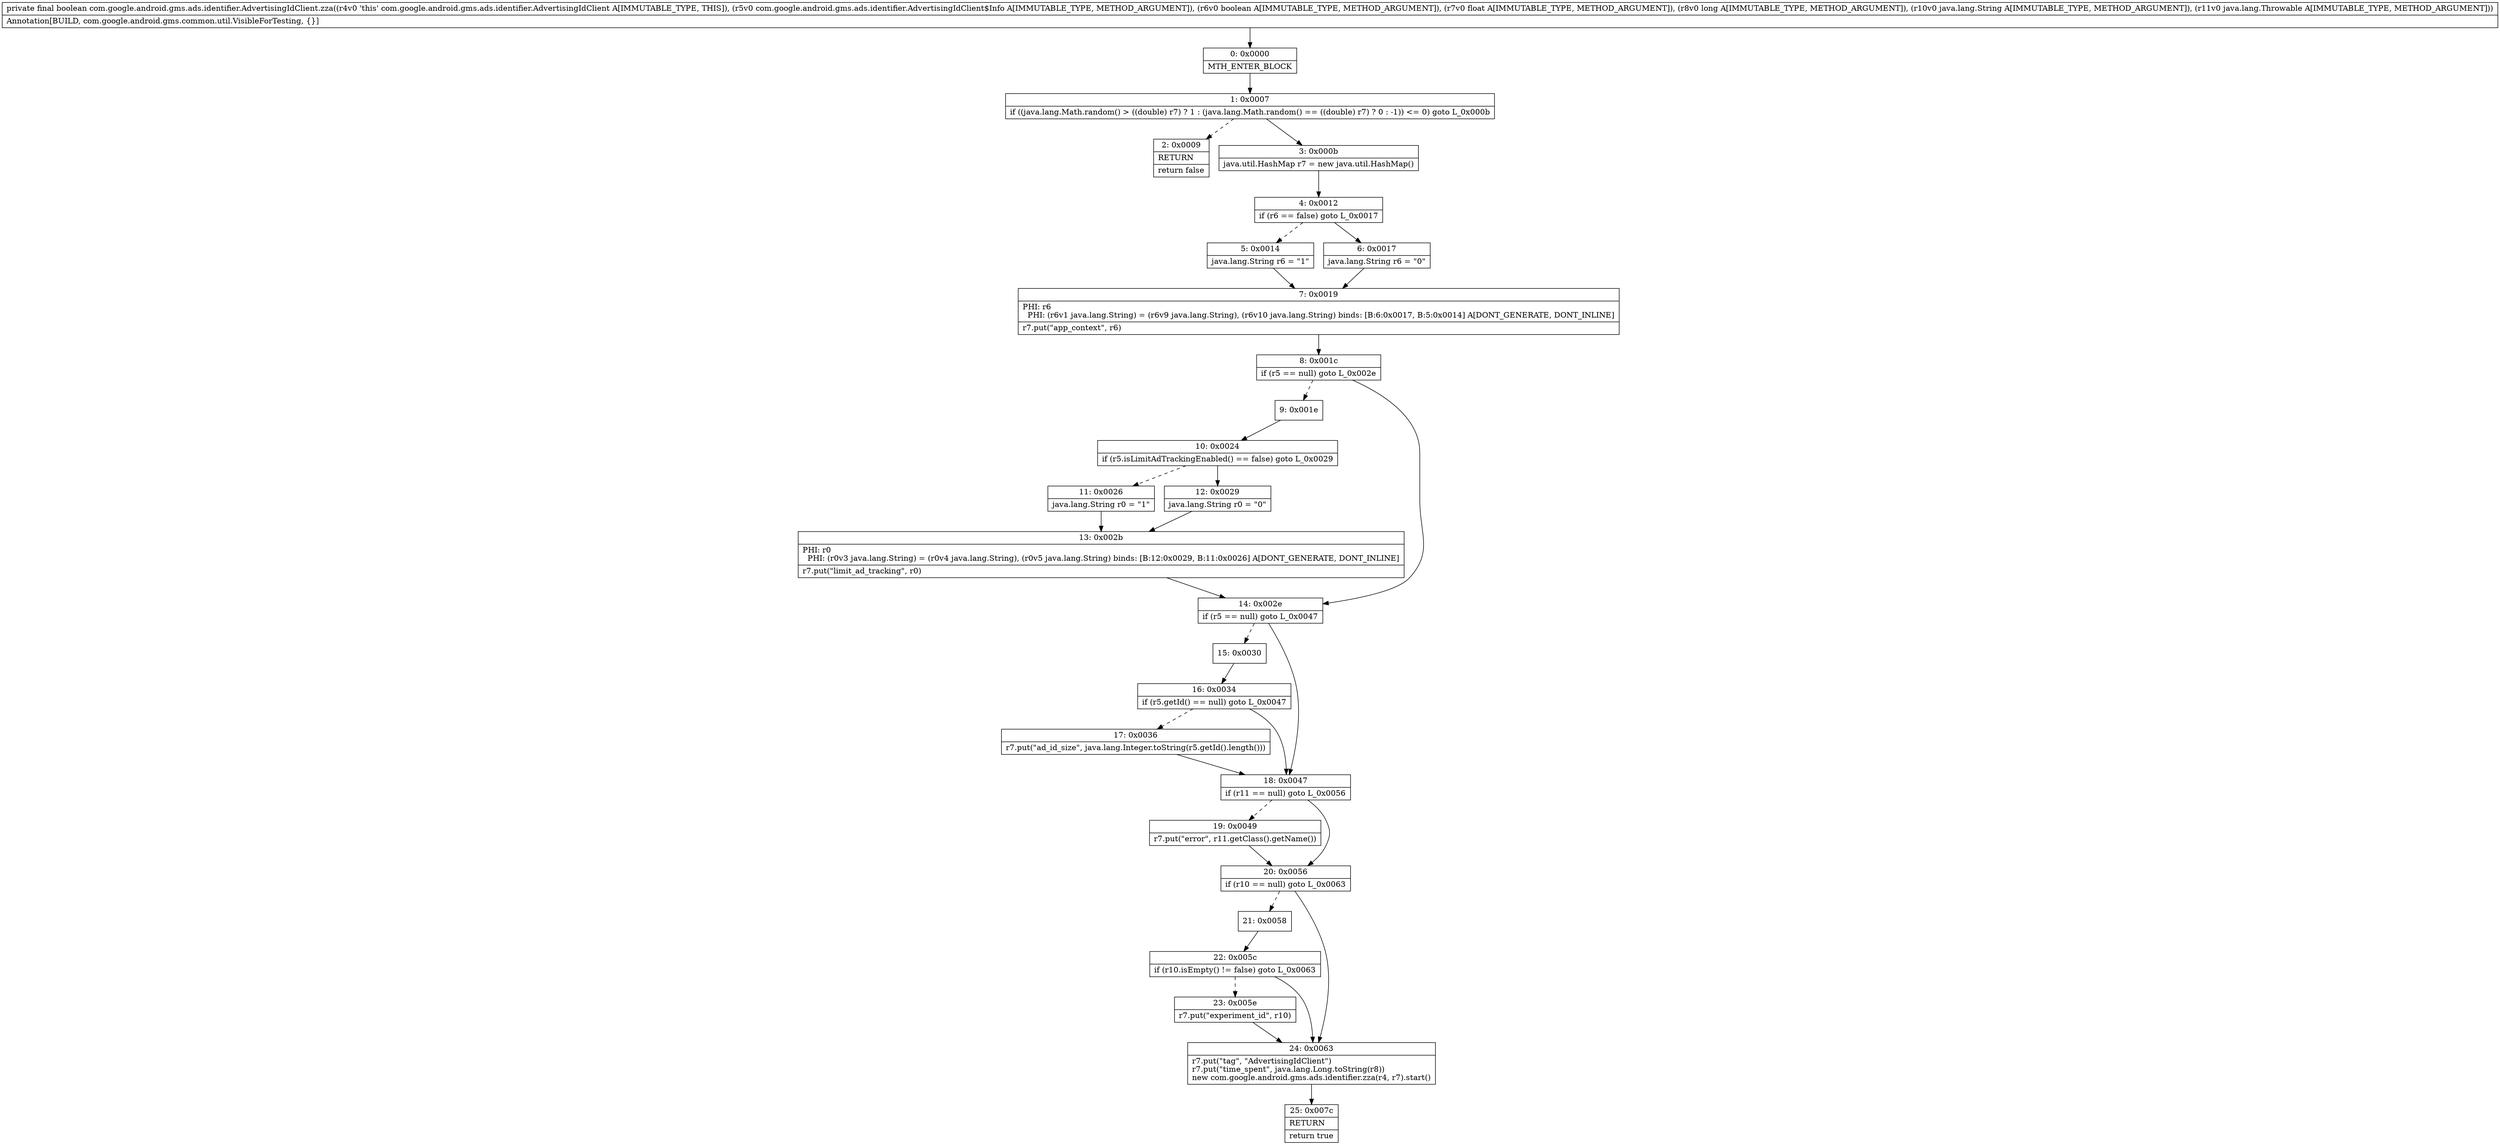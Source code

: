 digraph "CFG forcom.google.android.gms.ads.identifier.AdvertisingIdClient.zza(Lcom\/google\/android\/gms\/ads\/identifier\/AdvertisingIdClient$Info;ZFJLjava\/lang\/String;Ljava\/lang\/Throwable;)Z" {
Node_0 [shape=record,label="{0\:\ 0x0000|MTH_ENTER_BLOCK\l}"];
Node_1 [shape=record,label="{1\:\ 0x0007|if ((java.lang.Math.random() \> ((double) r7) ? 1 : (java.lang.Math.random() == ((double) r7) ? 0 : \-1)) \<= 0) goto L_0x000b\l}"];
Node_2 [shape=record,label="{2\:\ 0x0009|RETURN\l|return false\l}"];
Node_3 [shape=record,label="{3\:\ 0x000b|java.util.HashMap r7 = new java.util.HashMap()\l}"];
Node_4 [shape=record,label="{4\:\ 0x0012|if (r6 == false) goto L_0x0017\l}"];
Node_5 [shape=record,label="{5\:\ 0x0014|java.lang.String r6 = \"1\"\l}"];
Node_6 [shape=record,label="{6\:\ 0x0017|java.lang.String r6 = \"0\"\l}"];
Node_7 [shape=record,label="{7\:\ 0x0019|PHI: r6 \l  PHI: (r6v1 java.lang.String) = (r6v9 java.lang.String), (r6v10 java.lang.String) binds: [B:6:0x0017, B:5:0x0014] A[DONT_GENERATE, DONT_INLINE]\l|r7.put(\"app_context\", r6)\l}"];
Node_8 [shape=record,label="{8\:\ 0x001c|if (r5 == null) goto L_0x002e\l}"];
Node_9 [shape=record,label="{9\:\ 0x001e}"];
Node_10 [shape=record,label="{10\:\ 0x0024|if (r5.isLimitAdTrackingEnabled() == false) goto L_0x0029\l}"];
Node_11 [shape=record,label="{11\:\ 0x0026|java.lang.String r0 = \"1\"\l}"];
Node_12 [shape=record,label="{12\:\ 0x0029|java.lang.String r0 = \"0\"\l}"];
Node_13 [shape=record,label="{13\:\ 0x002b|PHI: r0 \l  PHI: (r0v3 java.lang.String) = (r0v4 java.lang.String), (r0v5 java.lang.String) binds: [B:12:0x0029, B:11:0x0026] A[DONT_GENERATE, DONT_INLINE]\l|r7.put(\"limit_ad_tracking\", r0)\l}"];
Node_14 [shape=record,label="{14\:\ 0x002e|if (r5 == null) goto L_0x0047\l}"];
Node_15 [shape=record,label="{15\:\ 0x0030}"];
Node_16 [shape=record,label="{16\:\ 0x0034|if (r5.getId() == null) goto L_0x0047\l}"];
Node_17 [shape=record,label="{17\:\ 0x0036|r7.put(\"ad_id_size\", java.lang.Integer.toString(r5.getId().length()))\l}"];
Node_18 [shape=record,label="{18\:\ 0x0047|if (r11 == null) goto L_0x0056\l}"];
Node_19 [shape=record,label="{19\:\ 0x0049|r7.put(\"error\", r11.getClass().getName())\l}"];
Node_20 [shape=record,label="{20\:\ 0x0056|if (r10 == null) goto L_0x0063\l}"];
Node_21 [shape=record,label="{21\:\ 0x0058}"];
Node_22 [shape=record,label="{22\:\ 0x005c|if (r10.isEmpty() != false) goto L_0x0063\l}"];
Node_23 [shape=record,label="{23\:\ 0x005e|r7.put(\"experiment_id\", r10)\l}"];
Node_24 [shape=record,label="{24\:\ 0x0063|r7.put(\"tag\", \"AdvertisingIdClient\")\lr7.put(\"time_spent\", java.lang.Long.toString(r8))\lnew com.google.android.gms.ads.identifier.zza(r4, r7).start()\l}"];
Node_25 [shape=record,label="{25\:\ 0x007c|RETURN\l|return true\l}"];
MethodNode[shape=record,label="{private final boolean com.google.android.gms.ads.identifier.AdvertisingIdClient.zza((r4v0 'this' com.google.android.gms.ads.identifier.AdvertisingIdClient A[IMMUTABLE_TYPE, THIS]), (r5v0 com.google.android.gms.ads.identifier.AdvertisingIdClient$Info A[IMMUTABLE_TYPE, METHOD_ARGUMENT]), (r6v0 boolean A[IMMUTABLE_TYPE, METHOD_ARGUMENT]), (r7v0 float A[IMMUTABLE_TYPE, METHOD_ARGUMENT]), (r8v0 long A[IMMUTABLE_TYPE, METHOD_ARGUMENT]), (r10v0 java.lang.String A[IMMUTABLE_TYPE, METHOD_ARGUMENT]), (r11v0 java.lang.Throwable A[IMMUTABLE_TYPE, METHOD_ARGUMENT]))  | Annotation[BUILD, com.google.android.gms.common.util.VisibleForTesting, \{\}]\l}"];
MethodNode -> Node_0;
Node_0 -> Node_1;
Node_1 -> Node_2[style=dashed];
Node_1 -> Node_3;
Node_3 -> Node_4;
Node_4 -> Node_5[style=dashed];
Node_4 -> Node_6;
Node_5 -> Node_7;
Node_6 -> Node_7;
Node_7 -> Node_8;
Node_8 -> Node_9[style=dashed];
Node_8 -> Node_14;
Node_9 -> Node_10;
Node_10 -> Node_11[style=dashed];
Node_10 -> Node_12;
Node_11 -> Node_13;
Node_12 -> Node_13;
Node_13 -> Node_14;
Node_14 -> Node_15[style=dashed];
Node_14 -> Node_18;
Node_15 -> Node_16;
Node_16 -> Node_17[style=dashed];
Node_16 -> Node_18;
Node_17 -> Node_18;
Node_18 -> Node_19[style=dashed];
Node_18 -> Node_20;
Node_19 -> Node_20;
Node_20 -> Node_21[style=dashed];
Node_20 -> Node_24;
Node_21 -> Node_22;
Node_22 -> Node_23[style=dashed];
Node_22 -> Node_24;
Node_23 -> Node_24;
Node_24 -> Node_25;
}

